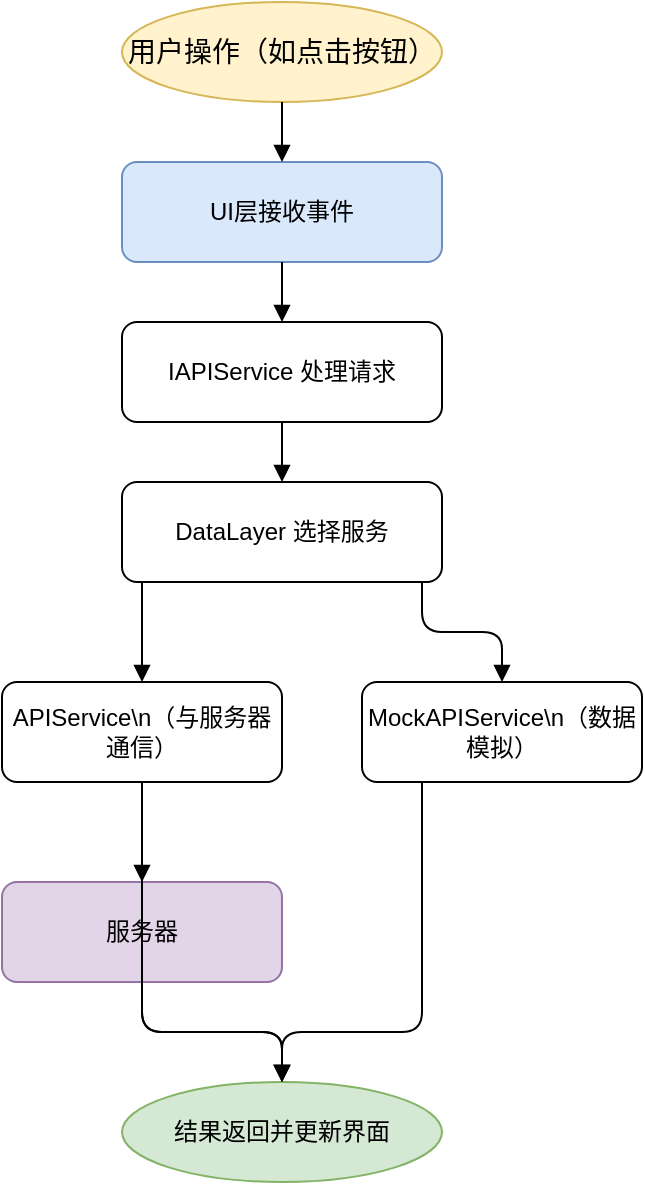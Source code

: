 <?xml version="1.0" encoding="UTF-8"?>
<mxfile version="21.7.5" type="device">
  <diagram id="client-flow" name="客户端操作流程图">
    <mxGraphModel dx="1200" dy="800" grid="1" gridSize="10" guides="1" tooltips="1" connect="1" arrows="1" fold="1" page="1" pageScale="1" pageWidth="1200" pageHeight="800" math="0" shadow="0">
      <root>
        <mxCell id="0"/>
        <mxCell id="1" parent="0"/>
        <!-- 用户操作 -->
        <mxCell id="user-action" value="用户操作（如点击按钮）" style="ellipse;whiteSpace=wrap;html=1;fillColor=#fff2cc;strokeColor=#d6b656;fontSize=14;" vertex="1" parent="1">
          <mxGeometry x="100" y="60" width="160" height="50" as="geometry"/>
        </mxCell>
        <!-- UI层 -->
        <mxCell id="ui-layer" value="UI层接收事件" style="rounded=1;whiteSpace=wrap;html=1;fillColor=#dae8fc;strokeColor=#6c8ebf;" vertex="1" parent="1">
          <mxGeometry x="100" y="140" width="160" height="50" as="geometry"/>
        </mxCell>
        <!-- IAPIService -->
        <mxCell id="iapiservice" value="IAPIService 处理请求" style="rounded=1;whiteSpace=wrap;html=1;fillColor=#ffffff;strokeColor=#000000;" vertex="1" parent="1">
          <mxGeometry x="100" y="220" width="160" height="50" as="geometry"/>
        </mxCell>
        <!-- DataLayer -->
        <mxCell id="datalayer" value="DataLayer 选择服务" style="rounded=1;whiteSpace=wrap;html=1;fillColor=#ffffff;strokeColor=#000000;" vertex="1" parent="1">
          <mxGeometry x="100" y="300" width="160" height="50" as="geometry"/>
        </mxCell>
        <!-- APIService -->
        <mxCell id="apiservice" value="APIService\n（与服务器通信）" style="rounded=1;whiteSpace=wrap;html=1;fillColor=#ffffff;strokeColor=#000000;" vertex="1" parent="1">
          <mxGeometry x="40" y="400" width="140" height="50" as="geometry"/>
        </mxCell>
        <!-- MockAPIService -->
        <mxCell id="mockapiservice" value="MockAPIService\n（数据模拟）" style="rounded=1;whiteSpace=wrap;html=1;fillColor=#ffffff;strokeColor=#000000;" vertex="1" parent="1">
          <mxGeometry x="220" y="400" width="140" height="50" as="geometry"/>
        </mxCell>
        <!-- 服务器 -->
        <mxCell id="server" value="服务器" style="rounded=1;whiteSpace=wrap;html=1;fillColor=#e1d5e7;strokeColor=#9673a6;" vertex="1" parent="1">
          <mxGeometry x="40" y="500" width="140" height="50" as="geometry"/>
        </mxCell>
        <!-- 结果返回 -->
        <mxCell id="result" value="结果返回并更新界面" style="ellipse;whiteSpace=wrap;html=1;fillColor=#d5e8d4;strokeColor=#82b366;" vertex="1" parent="1">
          <mxGeometry x="100" y="600" width="160" height="50" as="geometry"/>
        </mxCell>
        <!-- 连线 -->
        <mxCell id="e1" style="edgeStyle=orthogonalEdgeStyle;endArrow=block;html=1;" edge="1" parent="1" source="user-action" target="ui-layer">
          <mxGeometry relative="1" as="geometry"/>
        </mxCell>
        <mxCell id="e2" style="edgeStyle=orthogonalEdgeStyle;endArrow=block;html=1;" edge="1" parent="1" source="ui-layer" target="iapiservice">
          <mxGeometry relative="1" as="geometry"/>
        </mxCell>
        <mxCell id="e3" style="edgeStyle=orthogonalEdgeStyle;endArrow=block;html=1;" edge="1" parent="1" source="iapiservice" target="datalayer">
          <mxGeometry relative="1" as="geometry"/>
        </mxCell>
        <mxCell id="e4" style="edgeStyle=orthogonalEdgeStyle;endArrow=block;html=1;" edge="1" parent="1" source="datalayer" target="apiservice">
          <mxGeometry relative="1" as="geometry">
            <Array as="points"><mxPoint x="110" y="375"/></Array>
          </mxGeometry>
        </mxCell>
        <mxCell id="e5" style="edgeStyle=orthogonalEdgeStyle;endArrow=block;html=1;" edge="1" parent="1" source="datalayer" target="mockapiservice">
          <mxGeometry relative="1" as="geometry">
            <Array as="points"><mxPoint x="250" y="375"/></Array>
          </mxGeometry>
        </mxCell>
        <mxCell id="e6" style="edgeStyle=orthogonalEdgeStyle;endArrow=block;html=1;" edge="1" parent="1" source="apiservice" target="server">
          <mxGeometry relative="1" as="geometry"/>
        </mxCell>
        <mxCell id="e7" style="edgeStyle=orthogonalEdgeStyle;endArrow=block;html=1;" edge="1" parent="1" source="apiservice" target="result">
          <mxGeometry relative="1" as="geometry">
            <Array as="points"><mxPoint x="110" y="575"/></Array>
          </mxGeometry>
        </mxCell>
        <mxCell id="e8" style="edgeStyle=orthogonalEdgeStyle;endArrow=block;html=1;" edge="1" parent="1" source="mockapiservice" target="result">
          <mxGeometry relative="1" as="geometry">
            <Array as="points"><mxPoint x="250" y="575"/></Array>
          </mxGeometry>
        </mxCell>
        <mxCell id="e9" style="edgeStyle=orthogonalEdgeStyle;endArrow=block;html=1;" edge="1" parent="1" source="server" target="result">
          <mxGeometry relative="1" as="geometry"/>
        </mxCell>
      </root>
    </mxGraphModel>
  </diagram>
</mxfile> 